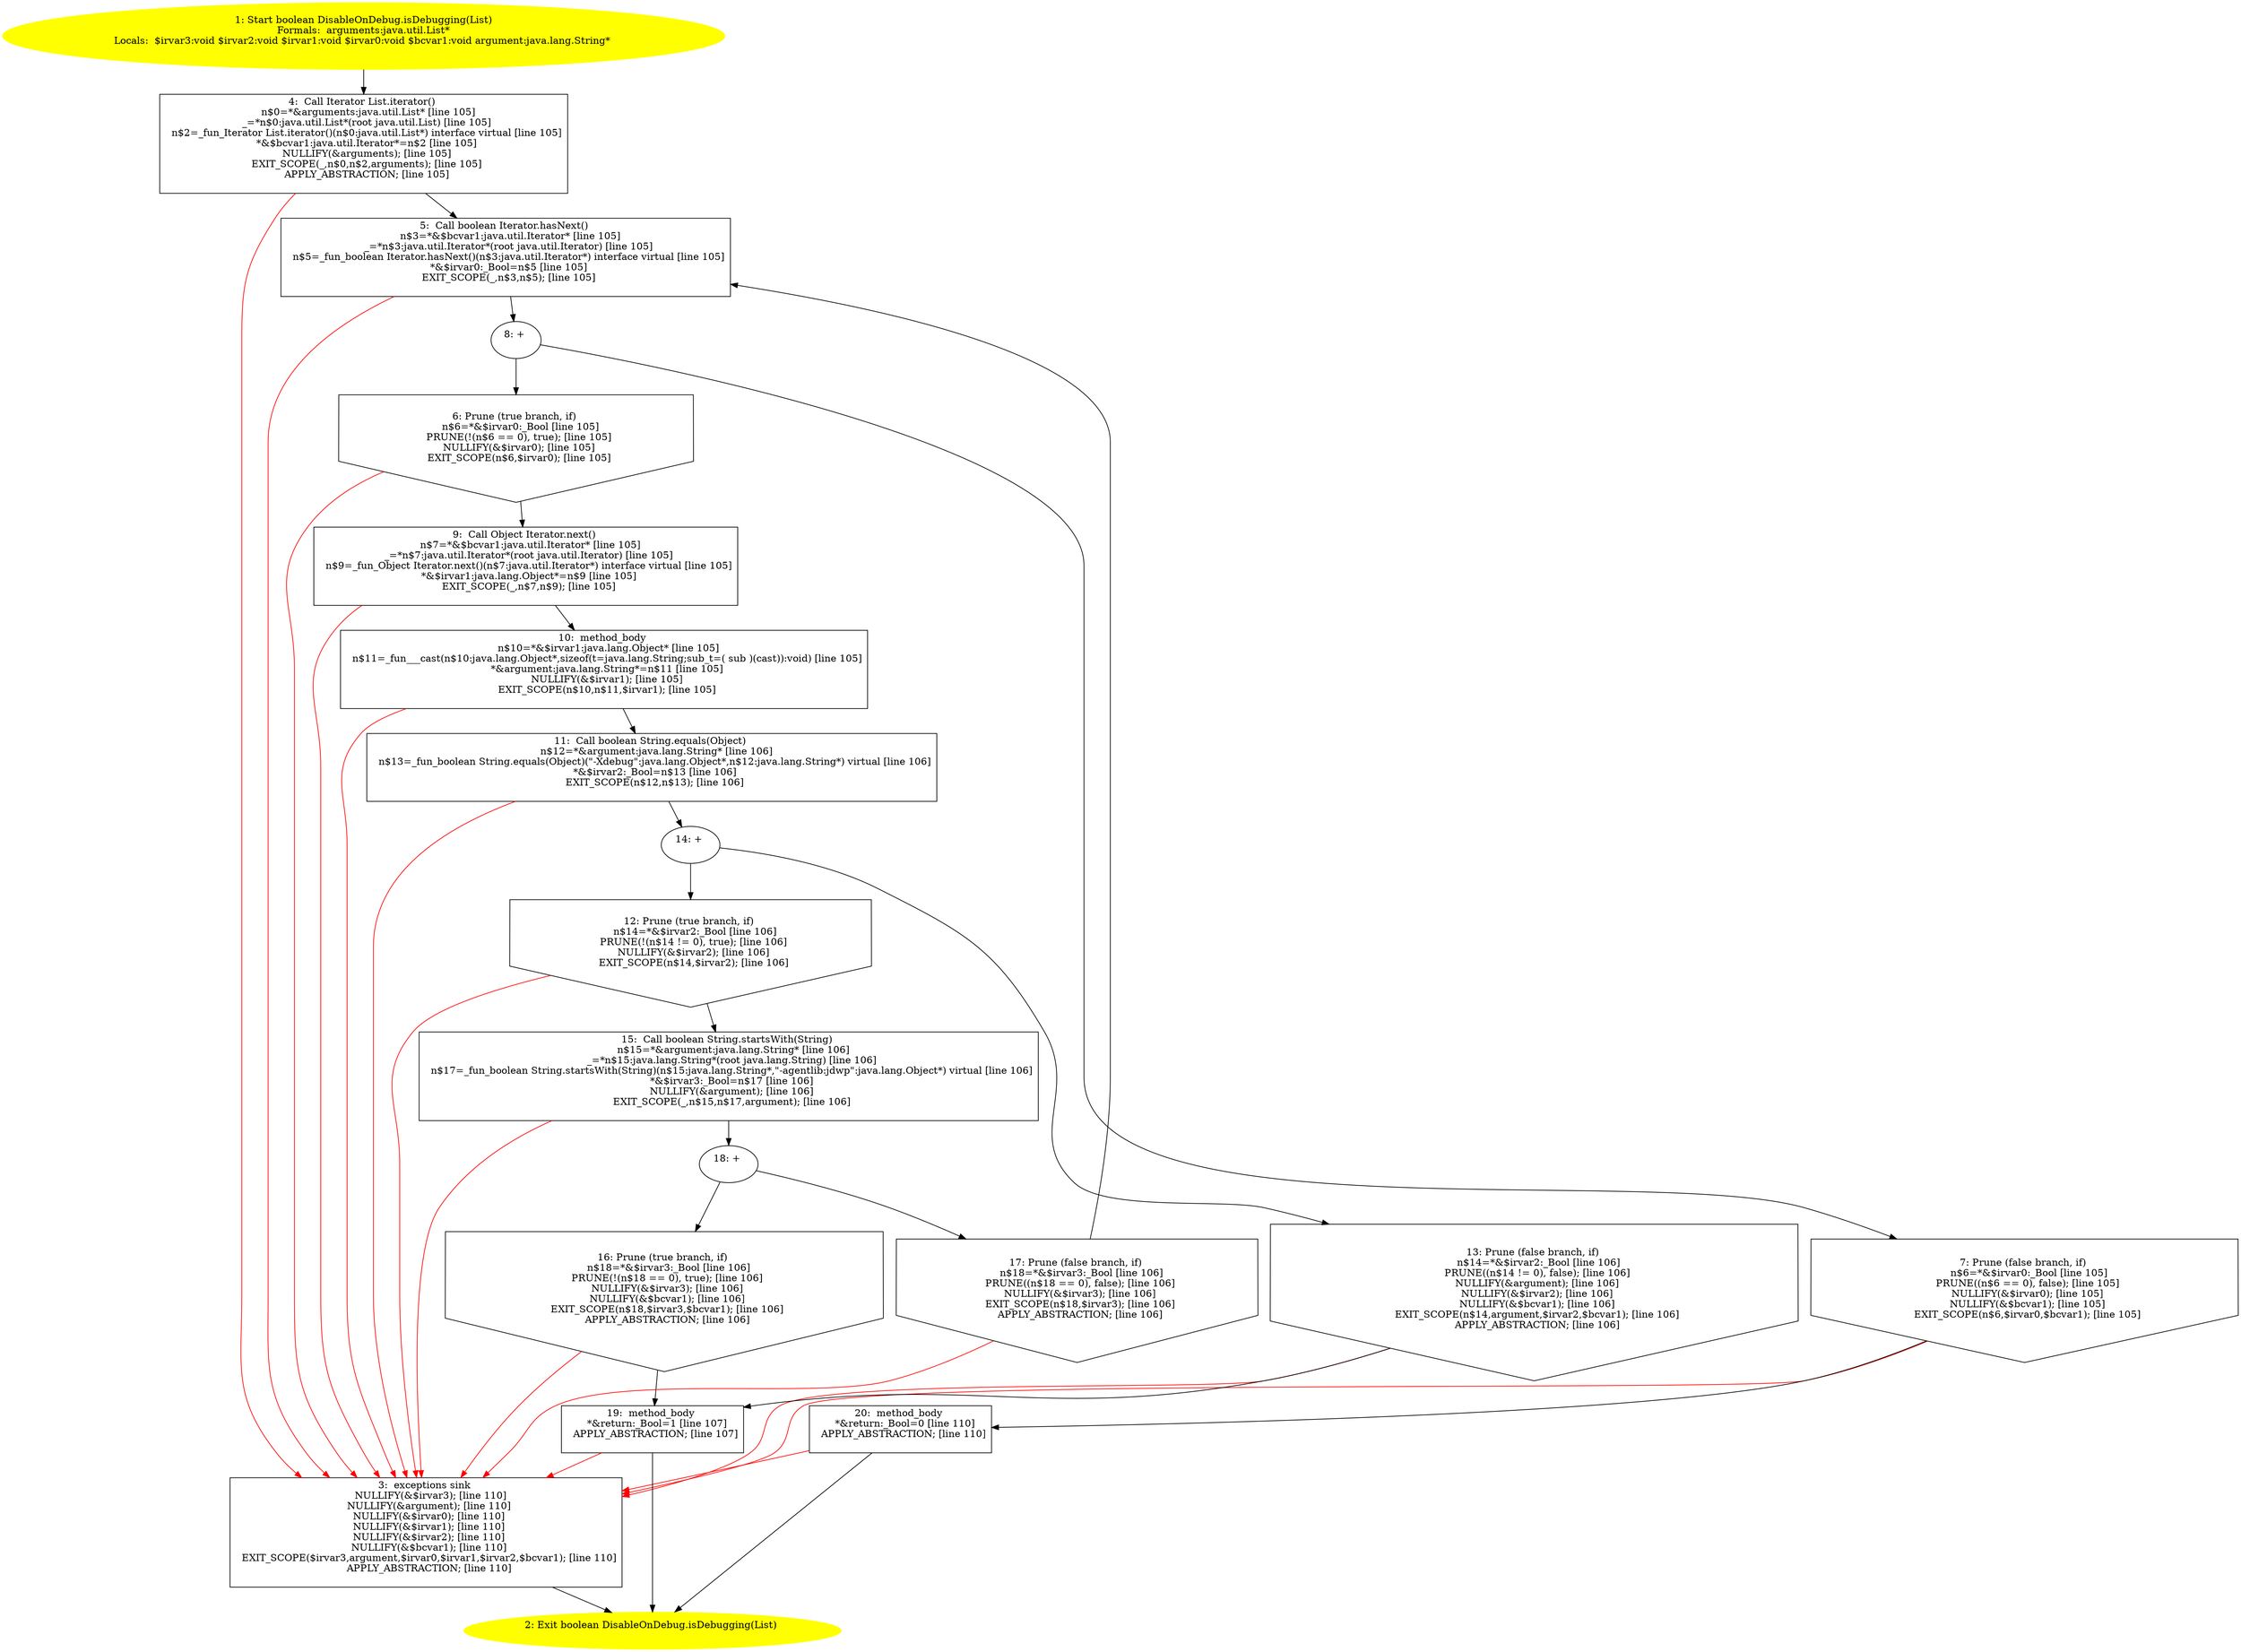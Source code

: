 /* @generated */
digraph cfg {
"org.junit.rules.DisableOnDebug.isDebugging(java.util.List):boolean.cd86fbe9dbd1543f2d4fdd76a9e085e3_1" [label="1: Start boolean DisableOnDebug.isDebugging(List)\nFormals:  arguments:java.util.List*\nLocals:  $irvar3:void $irvar2:void $irvar1:void $irvar0:void $bcvar1:void argument:java.lang.String* \n  " color=yellow style=filled]
	

	 "org.junit.rules.DisableOnDebug.isDebugging(java.util.List):boolean.cd86fbe9dbd1543f2d4fdd76a9e085e3_1" -> "org.junit.rules.DisableOnDebug.isDebugging(java.util.List):boolean.cd86fbe9dbd1543f2d4fdd76a9e085e3_4" ;
"org.junit.rules.DisableOnDebug.isDebugging(java.util.List):boolean.cd86fbe9dbd1543f2d4fdd76a9e085e3_2" [label="2: Exit boolean DisableOnDebug.isDebugging(List) \n  " color=yellow style=filled]
	

"org.junit.rules.DisableOnDebug.isDebugging(java.util.List):boolean.cd86fbe9dbd1543f2d4fdd76a9e085e3_3" [label="3:  exceptions sink \n   NULLIFY(&$irvar3); [line 110]\n  NULLIFY(&argument); [line 110]\n  NULLIFY(&$irvar0); [line 110]\n  NULLIFY(&$irvar1); [line 110]\n  NULLIFY(&$irvar2); [line 110]\n  NULLIFY(&$bcvar1); [line 110]\n  EXIT_SCOPE($irvar3,argument,$irvar0,$irvar1,$irvar2,$bcvar1); [line 110]\n  APPLY_ABSTRACTION; [line 110]\n " shape="box"]
	

	 "org.junit.rules.DisableOnDebug.isDebugging(java.util.List):boolean.cd86fbe9dbd1543f2d4fdd76a9e085e3_3" -> "org.junit.rules.DisableOnDebug.isDebugging(java.util.List):boolean.cd86fbe9dbd1543f2d4fdd76a9e085e3_2" ;
"org.junit.rules.DisableOnDebug.isDebugging(java.util.List):boolean.cd86fbe9dbd1543f2d4fdd76a9e085e3_4" [label="4:  Call Iterator List.iterator() \n   n$0=*&arguments:java.util.List* [line 105]\n  _=*n$0:java.util.List*(root java.util.List) [line 105]\n  n$2=_fun_Iterator List.iterator()(n$0:java.util.List*) interface virtual [line 105]\n  *&$bcvar1:java.util.Iterator*=n$2 [line 105]\n  NULLIFY(&arguments); [line 105]\n  EXIT_SCOPE(_,n$0,n$2,arguments); [line 105]\n  APPLY_ABSTRACTION; [line 105]\n " shape="box"]
	

	 "org.junit.rules.DisableOnDebug.isDebugging(java.util.List):boolean.cd86fbe9dbd1543f2d4fdd76a9e085e3_4" -> "org.junit.rules.DisableOnDebug.isDebugging(java.util.List):boolean.cd86fbe9dbd1543f2d4fdd76a9e085e3_5" ;
	 "org.junit.rules.DisableOnDebug.isDebugging(java.util.List):boolean.cd86fbe9dbd1543f2d4fdd76a9e085e3_4" -> "org.junit.rules.DisableOnDebug.isDebugging(java.util.List):boolean.cd86fbe9dbd1543f2d4fdd76a9e085e3_3" [color="red" ];
"org.junit.rules.DisableOnDebug.isDebugging(java.util.List):boolean.cd86fbe9dbd1543f2d4fdd76a9e085e3_5" [label="5:  Call boolean Iterator.hasNext() \n   n$3=*&$bcvar1:java.util.Iterator* [line 105]\n  _=*n$3:java.util.Iterator*(root java.util.Iterator) [line 105]\n  n$5=_fun_boolean Iterator.hasNext()(n$3:java.util.Iterator*) interface virtual [line 105]\n  *&$irvar0:_Bool=n$5 [line 105]\n  EXIT_SCOPE(_,n$3,n$5); [line 105]\n " shape="box"]
	

	 "org.junit.rules.DisableOnDebug.isDebugging(java.util.List):boolean.cd86fbe9dbd1543f2d4fdd76a9e085e3_5" -> "org.junit.rules.DisableOnDebug.isDebugging(java.util.List):boolean.cd86fbe9dbd1543f2d4fdd76a9e085e3_8" ;
	 "org.junit.rules.DisableOnDebug.isDebugging(java.util.List):boolean.cd86fbe9dbd1543f2d4fdd76a9e085e3_5" -> "org.junit.rules.DisableOnDebug.isDebugging(java.util.List):boolean.cd86fbe9dbd1543f2d4fdd76a9e085e3_3" [color="red" ];
"org.junit.rules.DisableOnDebug.isDebugging(java.util.List):boolean.cd86fbe9dbd1543f2d4fdd76a9e085e3_6" [label="6: Prune (true branch, if) \n   n$6=*&$irvar0:_Bool [line 105]\n  PRUNE(!(n$6 == 0), true); [line 105]\n  NULLIFY(&$irvar0); [line 105]\n  EXIT_SCOPE(n$6,$irvar0); [line 105]\n " shape="invhouse"]
	

	 "org.junit.rules.DisableOnDebug.isDebugging(java.util.List):boolean.cd86fbe9dbd1543f2d4fdd76a9e085e3_6" -> "org.junit.rules.DisableOnDebug.isDebugging(java.util.List):boolean.cd86fbe9dbd1543f2d4fdd76a9e085e3_9" ;
	 "org.junit.rules.DisableOnDebug.isDebugging(java.util.List):boolean.cd86fbe9dbd1543f2d4fdd76a9e085e3_6" -> "org.junit.rules.DisableOnDebug.isDebugging(java.util.List):boolean.cd86fbe9dbd1543f2d4fdd76a9e085e3_3" [color="red" ];
"org.junit.rules.DisableOnDebug.isDebugging(java.util.List):boolean.cd86fbe9dbd1543f2d4fdd76a9e085e3_7" [label="7: Prune (false branch, if) \n   n$6=*&$irvar0:_Bool [line 105]\n  PRUNE((n$6 == 0), false); [line 105]\n  NULLIFY(&$irvar0); [line 105]\n  NULLIFY(&$bcvar1); [line 105]\n  EXIT_SCOPE(n$6,$irvar0,$bcvar1); [line 105]\n " shape="invhouse"]
	

	 "org.junit.rules.DisableOnDebug.isDebugging(java.util.List):boolean.cd86fbe9dbd1543f2d4fdd76a9e085e3_7" -> "org.junit.rules.DisableOnDebug.isDebugging(java.util.List):boolean.cd86fbe9dbd1543f2d4fdd76a9e085e3_20" ;
	 "org.junit.rules.DisableOnDebug.isDebugging(java.util.List):boolean.cd86fbe9dbd1543f2d4fdd76a9e085e3_7" -> "org.junit.rules.DisableOnDebug.isDebugging(java.util.List):boolean.cd86fbe9dbd1543f2d4fdd76a9e085e3_3" [color="red" ];
"org.junit.rules.DisableOnDebug.isDebugging(java.util.List):boolean.cd86fbe9dbd1543f2d4fdd76a9e085e3_8" [label="8: + \n  " ]
	

	 "org.junit.rules.DisableOnDebug.isDebugging(java.util.List):boolean.cd86fbe9dbd1543f2d4fdd76a9e085e3_8" -> "org.junit.rules.DisableOnDebug.isDebugging(java.util.List):boolean.cd86fbe9dbd1543f2d4fdd76a9e085e3_6" ;
	 "org.junit.rules.DisableOnDebug.isDebugging(java.util.List):boolean.cd86fbe9dbd1543f2d4fdd76a9e085e3_8" -> "org.junit.rules.DisableOnDebug.isDebugging(java.util.List):boolean.cd86fbe9dbd1543f2d4fdd76a9e085e3_7" ;
"org.junit.rules.DisableOnDebug.isDebugging(java.util.List):boolean.cd86fbe9dbd1543f2d4fdd76a9e085e3_9" [label="9:  Call Object Iterator.next() \n   n$7=*&$bcvar1:java.util.Iterator* [line 105]\n  _=*n$7:java.util.Iterator*(root java.util.Iterator) [line 105]\n  n$9=_fun_Object Iterator.next()(n$7:java.util.Iterator*) interface virtual [line 105]\n  *&$irvar1:java.lang.Object*=n$9 [line 105]\n  EXIT_SCOPE(_,n$7,n$9); [line 105]\n " shape="box"]
	

	 "org.junit.rules.DisableOnDebug.isDebugging(java.util.List):boolean.cd86fbe9dbd1543f2d4fdd76a9e085e3_9" -> "org.junit.rules.DisableOnDebug.isDebugging(java.util.List):boolean.cd86fbe9dbd1543f2d4fdd76a9e085e3_10" ;
	 "org.junit.rules.DisableOnDebug.isDebugging(java.util.List):boolean.cd86fbe9dbd1543f2d4fdd76a9e085e3_9" -> "org.junit.rules.DisableOnDebug.isDebugging(java.util.List):boolean.cd86fbe9dbd1543f2d4fdd76a9e085e3_3" [color="red" ];
"org.junit.rules.DisableOnDebug.isDebugging(java.util.List):boolean.cd86fbe9dbd1543f2d4fdd76a9e085e3_10" [label="10:  method_body \n   n$10=*&$irvar1:java.lang.Object* [line 105]\n  n$11=_fun___cast(n$10:java.lang.Object*,sizeof(t=java.lang.String;sub_t=( sub )(cast)):void) [line 105]\n  *&argument:java.lang.String*=n$11 [line 105]\n  NULLIFY(&$irvar1); [line 105]\n  EXIT_SCOPE(n$10,n$11,$irvar1); [line 105]\n " shape="box"]
	

	 "org.junit.rules.DisableOnDebug.isDebugging(java.util.List):boolean.cd86fbe9dbd1543f2d4fdd76a9e085e3_10" -> "org.junit.rules.DisableOnDebug.isDebugging(java.util.List):boolean.cd86fbe9dbd1543f2d4fdd76a9e085e3_11" ;
	 "org.junit.rules.DisableOnDebug.isDebugging(java.util.List):boolean.cd86fbe9dbd1543f2d4fdd76a9e085e3_10" -> "org.junit.rules.DisableOnDebug.isDebugging(java.util.List):boolean.cd86fbe9dbd1543f2d4fdd76a9e085e3_3" [color="red" ];
"org.junit.rules.DisableOnDebug.isDebugging(java.util.List):boolean.cd86fbe9dbd1543f2d4fdd76a9e085e3_11" [label="11:  Call boolean String.equals(Object) \n   n$12=*&argument:java.lang.String* [line 106]\n  n$13=_fun_boolean String.equals(Object)(\"-Xdebug\":java.lang.Object*,n$12:java.lang.String*) virtual [line 106]\n  *&$irvar2:_Bool=n$13 [line 106]\n  EXIT_SCOPE(n$12,n$13); [line 106]\n " shape="box"]
	

	 "org.junit.rules.DisableOnDebug.isDebugging(java.util.List):boolean.cd86fbe9dbd1543f2d4fdd76a9e085e3_11" -> "org.junit.rules.DisableOnDebug.isDebugging(java.util.List):boolean.cd86fbe9dbd1543f2d4fdd76a9e085e3_14" ;
	 "org.junit.rules.DisableOnDebug.isDebugging(java.util.List):boolean.cd86fbe9dbd1543f2d4fdd76a9e085e3_11" -> "org.junit.rules.DisableOnDebug.isDebugging(java.util.List):boolean.cd86fbe9dbd1543f2d4fdd76a9e085e3_3" [color="red" ];
"org.junit.rules.DisableOnDebug.isDebugging(java.util.List):boolean.cd86fbe9dbd1543f2d4fdd76a9e085e3_12" [label="12: Prune (true branch, if) \n   n$14=*&$irvar2:_Bool [line 106]\n  PRUNE(!(n$14 != 0), true); [line 106]\n  NULLIFY(&$irvar2); [line 106]\n  EXIT_SCOPE(n$14,$irvar2); [line 106]\n " shape="invhouse"]
	

	 "org.junit.rules.DisableOnDebug.isDebugging(java.util.List):boolean.cd86fbe9dbd1543f2d4fdd76a9e085e3_12" -> "org.junit.rules.DisableOnDebug.isDebugging(java.util.List):boolean.cd86fbe9dbd1543f2d4fdd76a9e085e3_15" ;
	 "org.junit.rules.DisableOnDebug.isDebugging(java.util.List):boolean.cd86fbe9dbd1543f2d4fdd76a9e085e3_12" -> "org.junit.rules.DisableOnDebug.isDebugging(java.util.List):boolean.cd86fbe9dbd1543f2d4fdd76a9e085e3_3" [color="red" ];
"org.junit.rules.DisableOnDebug.isDebugging(java.util.List):boolean.cd86fbe9dbd1543f2d4fdd76a9e085e3_13" [label="13: Prune (false branch, if) \n   n$14=*&$irvar2:_Bool [line 106]\n  PRUNE((n$14 != 0), false); [line 106]\n  NULLIFY(&argument); [line 106]\n  NULLIFY(&$irvar2); [line 106]\n  NULLIFY(&$bcvar1); [line 106]\n  EXIT_SCOPE(n$14,argument,$irvar2,$bcvar1); [line 106]\n  APPLY_ABSTRACTION; [line 106]\n " shape="invhouse"]
	

	 "org.junit.rules.DisableOnDebug.isDebugging(java.util.List):boolean.cd86fbe9dbd1543f2d4fdd76a9e085e3_13" -> "org.junit.rules.DisableOnDebug.isDebugging(java.util.List):boolean.cd86fbe9dbd1543f2d4fdd76a9e085e3_19" ;
	 "org.junit.rules.DisableOnDebug.isDebugging(java.util.List):boolean.cd86fbe9dbd1543f2d4fdd76a9e085e3_13" -> "org.junit.rules.DisableOnDebug.isDebugging(java.util.List):boolean.cd86fbe9dbd1543f2d4fdd76a9e085e3_3" [color="red" ];
"org.junit.rules.DisableOnDebug.isDebugging(java.util.List):boolean.cd86fbe9dbd1543f2d4fdd76a9e085e3_14" [label="14: + \n  " ]
	

	 "org.junit.rules.DisableOnDebug.isDebugging(java.util.List):boolean.cd86fbe9dbd1543f2d4fdd76a9e085e3_14" -> "org.junit.rules.DisableOnDebug.isDebugging(java.util.List):boolean.cd86fbe9dbd1543f2d4fdd76a9e085e3_12" ;
	 "org.junit.rules.DisableOnDebug.isDebugging(java.util.List):boolean.cd86fbe9dbd1543f2d4fdd76a9e085e3_14" -> "org.junit.rules.DisableOnDebug.isDebugging(java.util.List):boolean.cd86fbe9dbd1543f2d4fdd76a9e085e3_13" ;
"org.junit.rules.DisableOnDebug.isDebugging(java.util.List):boolean.cd86fbe9dbd1543f2d4fdd76a9e085e3_15" [label="15:  Call boolean String.startsWith(String) \n   n$15=*&argument:java.lang.String* [line 106]\n  _=*n$15:java.lang.String*(root java.lang.String) [line 106]\n  n$17=_fun_boolean String.startsWith(String)(n$15:java.lang.String*,\"-agentlib:jdwp\":java.lang.Object*) virtual [line 106]\n  *&$irvar3:_Bool=n$17 [line 106]\n  NULLIFY(&argument); [line 106]\n  EXIT_SCOPE(_,n$15,n$17,argument); [line 106]\n " shape="box"]
	

	 "org.junit.rules.DisableOnDebug.isDebugging(java.util.List):boolean.cd86fbe9dbd1543f2d4fdd76a9e085e3_15" -> "org.junit.rules.DisableOnDebug.isDebugging(java.util.List):boolean.cd86fbe9dbd1543f2d4fdd76a9e085e3_18" ;
	 "org.junit.rules.DisableOnDebug.isDebugging(java.util.List):boolean.cd86fbe9dbd1543f2d4fdd76a9e085e3_15" -> "org.junit.rules.DisableOnDebug.isDebugging(java.util.List):boolean.cd86fbe9dbd1543f2d4fdd76a9e085e3_3" [color="red" ];
"org.junit.rules.DisableOnDebug.isDebugging(java.util.List):boolean.cd86fbe9dbd1543f2d4fdd76a9e085e3_16" [label="16: Prune (true branch, if) \n   n$18=*&$irvar3:_Bool [line 106]\n  PRUNE(!(n$18 == 0), true); [line 106]\n  NULLIFY(&$irvar3); [line 106]\n  NULLIFY(&$bcvar1); [line 106]\n  EXIT_SCOPE(n$18,$irvar3,$bcvar1); [line 106]\n  APPLY_ABSTRACTION; [line 106]\n " shape="invhouse"]
	

	 "org.junit.rules.DisableOnDebug.isDebugging(java.util.List):boolean.cd86fbe9dbd1543f2d4fdd76a9e085e3_16" -> "org.junit.rules.DisableOnDebug.isDebugging(java.util.List):boolean.cd86fbe9dbd1543f2d4fdd76a9e085e3_19" ;
	 "org.junit.rules.DisableOnDebug.isDebugging(java.util.List):boolean.cd86fbe9dbd1543f2d4fdd76a9e085e3_16" -> "org.junit.rules.DisableOnDebug.isDebugging(java.util.List):boolean.cd86fbe9dbd1543f2d4fdd76a9e085e3_3" [color="red" ];
"org.junit.rules.DisableOnDebug.isDebugging(java.util.List):boolean.cd86fbe9dbd1543f2d4fdd76a9e085e3_17" [label="17: Prune (false branch, if) \n   n$18=*&$irvar3:_Bool [line 106]\n  PRUNE((n$18 == 0), false); [line 106]\n  NULLIFY(&$irvar3); [line 106]\n  EXIT_SCOPE(n$18,$irvar3); [line 106]\n  APPLY_ABSTRACTION; [line 106]\n " shape="invhouse"]
	

	 "org.junit.rules.DisableOnDebug.isDebugging(java.util.List):boolean.cd86fbe9dbd1543f2d4fdd76a9e085e3_17" -> "org.junit.rules.DisableOnDebug.isDebugging(java.util.List):boolean.cd86fbe9dbd1543f2d4fdd76a9e085e3_5" ;
	 "org.junit.rules.DisableOnDebug.isDebugging(java.util.List):boolean.cd86fbe9dbd1543f2d4fdd76a9e085e3_17" -> "org.junit.rules.DisableOnDebug.isDebugging(java.util.List):boolean.cd86fbe9dbd1543f2d4fdd76a9e085e3_3" [color="red" ];
"org.junit.rules.DisableOnDebug.isDebugging(java.util.List):boolean.cd86fbe9dbd1543f2d4fdd76a9e085e3_18" [label="18: + \n  " ]
	

	 "org.junit.rules.DisableOnDebug.isDebugging(java.util.List):boolean.cd86fbe9dbd1543f2d4fdd76a9e085e3_18" -> "org.junit.rules.DisableOnDebug.isDebugging(java.util.List):boolean.cd86fbe9dbd1543f2d4fdd76a9e085e3_16" ;
	 "org.junit.rules.DisableOnDebug.isDebugging(java.util.List):boolean.cd86fbe9dbd1543f2d4fdd76a9e085e3_18" -> "org.junit.rules.DisableOnDebug.isDebugging(java.util.List):boolean.cd86fbe9dbd1543f2d4fdd76a9e085e3_17" ;
"org.junit.rules.DisableOnDebug.isDebugging(java.util.List):boolean.cd86fbe9dbd1543f2d4fdd76a9e085e3_19" [label="19:  method_body \n   *&return:_Bool=1 [line 107]\n  APPLY_ABSTRACTION; [line 107]\n " shape="box"]
	

	 "org.junit.rules.DisableOnDebug.isDebugging(java.util.List):boolean.cd86fbe9dbd1543f2d4fdd76a9e085e3_19" -> "org.junit.rules.DisableOnDebug.isDebugging(java.util.List):boolean.cd86fbe9dbd1543f2d4fdd76a9e085e3_2" ;
	 "org.junit.rules.DisableOnDebug.isDebugging(java.util.List):boolean.cd86fbe9dbd1543f2d4fdd76a9e085e3_19" -> "org.junit.rules.DisableOnDebug.isDebugging(java.util.List):boolean.cd86fbe9dbd1543f2d4fdd76a9e085e3_3" [color="red" ];
"org.junit.rules.DisableOnDebug.isDebugging(java.util.List):boolean.cd86fbe9dbd1543f2d4fdd76a9e085e3_20" [label="20:  method_body \n   *&return:_Bool=0 [line 110]\n  APPLY_ABSTRACTION; [line 110]\n " shape="box"]
	

	 "org.junit.rules.DisableOnDebug.isDebugging(java.util.List):boolean.cd86fbe9dbd1543f2d4fdd76a9e085e3_20" -> "org.junit.rules.DisableOnDebug.isDebugging(java.util.List):boolean.cd86fbe9dbd1543f2d4fdd76a9e085e3_2" ;
	 "org.junit.rules.DisableOnDebug.isDebugging(java.util.List):boolean.cd86fbe9dbd1543f2d4fdd76a9e085e3_20" -> "org.junit.rules.DisableOnDebug.isDebugging(java.util.List):boolean.cd86fbe9dbd1543f2d4fdd76a9e085e3_3" [color="red" ];
}
